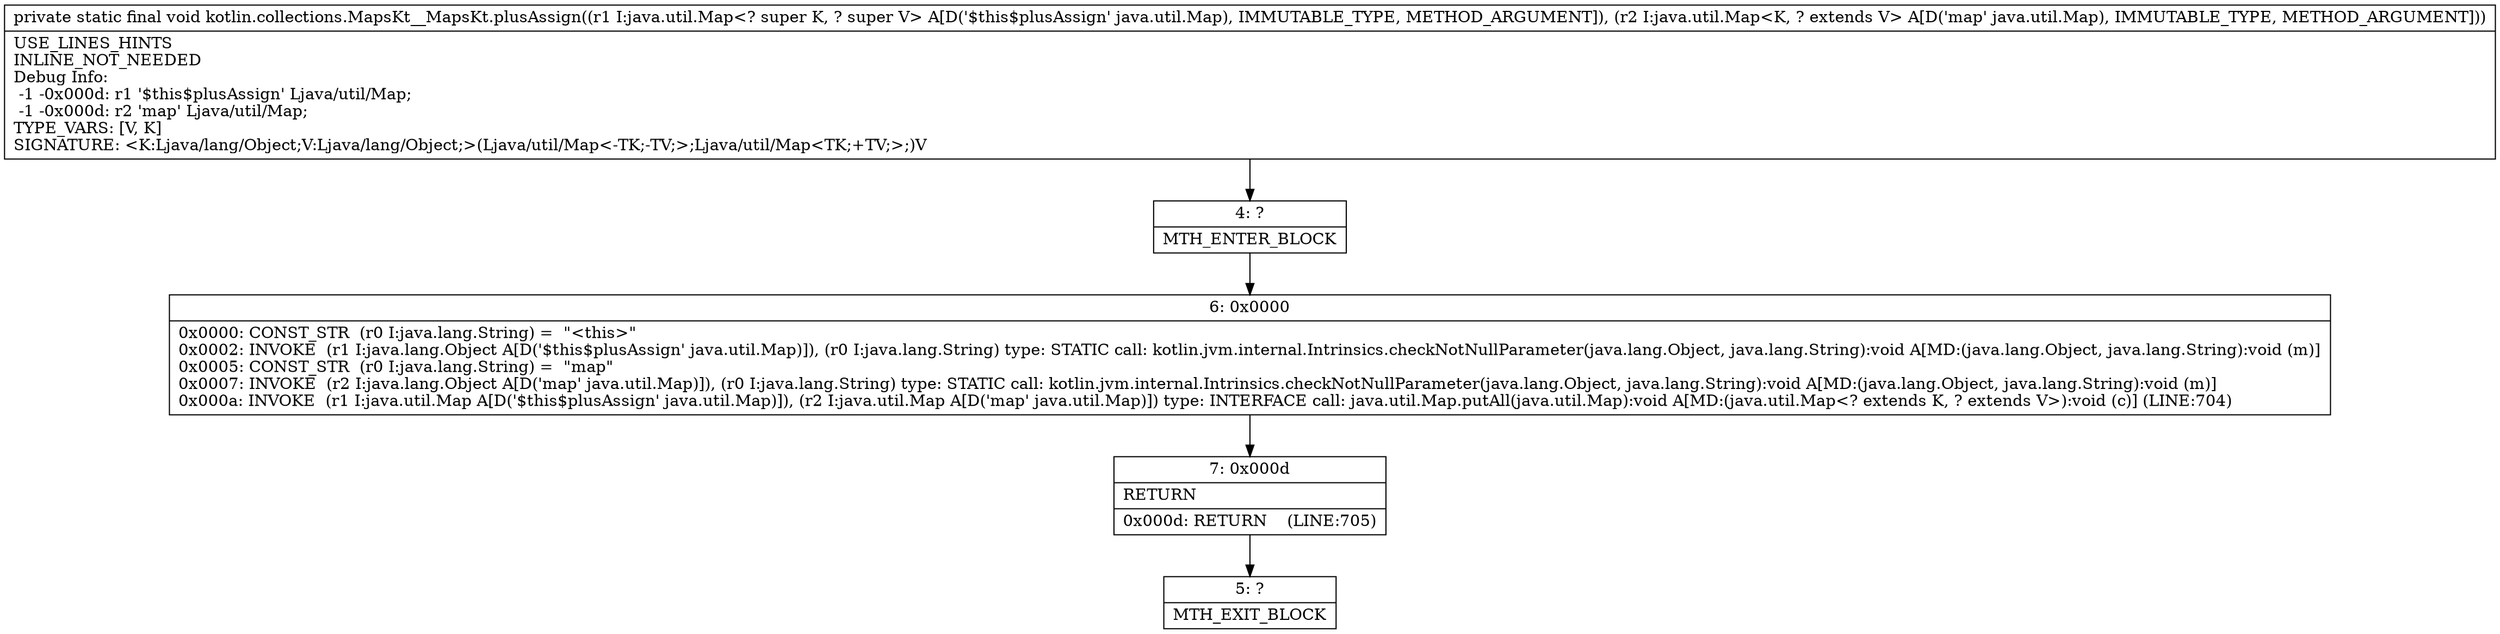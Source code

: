 digraph "CFG forkotlin.collections.MapsKt__MapsKt.plusAssign(Ljava\/util\/Map;Ljava\/util\/Map;)V" {
Node_4 [shape=record,label="{4\:\ ?|MTH_ENTER_BLOCK\l}"];
Node_6 [shape=record,label="{6\:\ 0x0000|0x0000: CONST_STR  (r0 I:java.lang.String) =  \"\<this\>\" \l0x0002: INVOKE  (r1 I:java.lang.Object A[D('$this$plusAssign' java.util.Map)]), (r0 I:java.lang.String) type: STATIC call: kotlin.jvm.internal.Intrinsics.checkNotNullParameter(java.lang.Object, java.lang.String):void A[MD:(java.lang.Object, java.lang.String):void (m)]\l0x0005: CONST_STR  (r0 I:java.lang.String) =  \"map\" \l0x0007: INVOKE  (r2 I:java.lang.Object A[D('map' java.util.Map)]), (r0 I:java.lang.String) type: STATIC call: kotlin.jvm.internal.Intrinsics.checkNotNullParameter(java.lang.Object, java.lang.String):void A[MD:(java.lang.Object, java.lang.String):void (m)]\l0x000a: INVOKE  (r1 I:java.util.Map A[D('$this$plusAssign' java.util.Map)]), (r2 I:java.util.Map A[D('map' java.util.Map)]) type: INTERFACE call: java.util.Map.putAll(java.util.Map):void A[MD:(java.util.Map\<? extends K, ? extends V\>):void (c)] (LINE:704)\l}"];
Node_7 [shape=record,label="{7\:\ 0x000d|RETURN\l|0x000d: RETURN    (LINE:705)\l}"];
Node_5 [shape=record,label="{5\:\ ?|MTH_EXIT_BLOCK\l}"];
MethodNode[shape=record,label="{private static final void kotlin.collections.MapsKt__MapsKt.plusAssign((r1 I:java.util.Map\<? super K, ? super V\> A[D('$this$plusAssign' java.util.Map), IMMUTABLE_TYPE, METHOD_ARGUMENT]), (r2 I:java.util.Map\<K, ? extends V\> A[D('map' java.util.Map), IMMUTABLE_TYPE, METHOD_ARGUMENT]))  | USE_LINES_HINTS\lINLINE_NOT_NEEDED\lDebug Info:\l  \-1 \-0x000d: r1 '$this$plusAssign' Ljava\/util\/Map;\l  \-1 \-0x000d: r2 'map' Ljava\/util\/Map;\lTYPE_VARS: [V, K]\lSIGNATURE: \<K:Ljava\/lang\/Object;V:Ljava\/lang\/Object;\>(Ljava\/util\/Map\<\-TK;\-TV;\>;Ljava\/util\/Map\<TK;+TV;\>;)V\l}"];
MethodNode -> Node_4;Node_4 -> Node_6;
Node_6 -> Node_7;
Node_7 -> Node_5;
}

